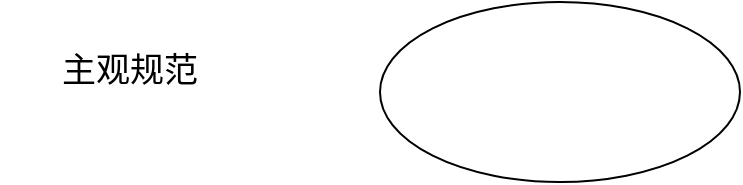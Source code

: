 <mxfile version="16.6.5" type="github">
  <diagram id="k4ZMVt42LVbyHg1uAFrt" name="Page-1">
    <mxGraphModel dx="1291" dy="553" grid="1" gridSize="10" guides="1" tooltips="1" connect="1" arrows="1" fold="1" page="1" pageScale="1" pageWidth="827" pageHeight="1169" math="0" shadow="0">
      <root>
        <mxCell id="0" />
        <mxCell id="1" parent="0" />
        <mxCell id="cWkc2oGVvxqlGXrYc0vV-1" value="主观规范" style="text;html=1;strokeColor=none;fillColor=none;align=center;verticalAlign=middle;whiteSpace=wrap;rounded=0;horizontal=1;fontSize=17;fontFamily=Helvetica;" vertex="1" parent="1">
          <mxGeometry width="130" height="70" as="geometry" />
        </mxCell>
        <mxCell id="cWkc2oGVvxqlGXrYc0vV-2" value="" style="ellipse;whiteSpace=wrap;html=1;fontFamily=Helvetica;fontSize=17;" vertex="1" parent="1">
          <mxGeometry x="190" width="180" height="90" as="geometry" />
        </mxCell>
      </root>
    </mxGraphModel>
  </diagram>
</mxfile>
